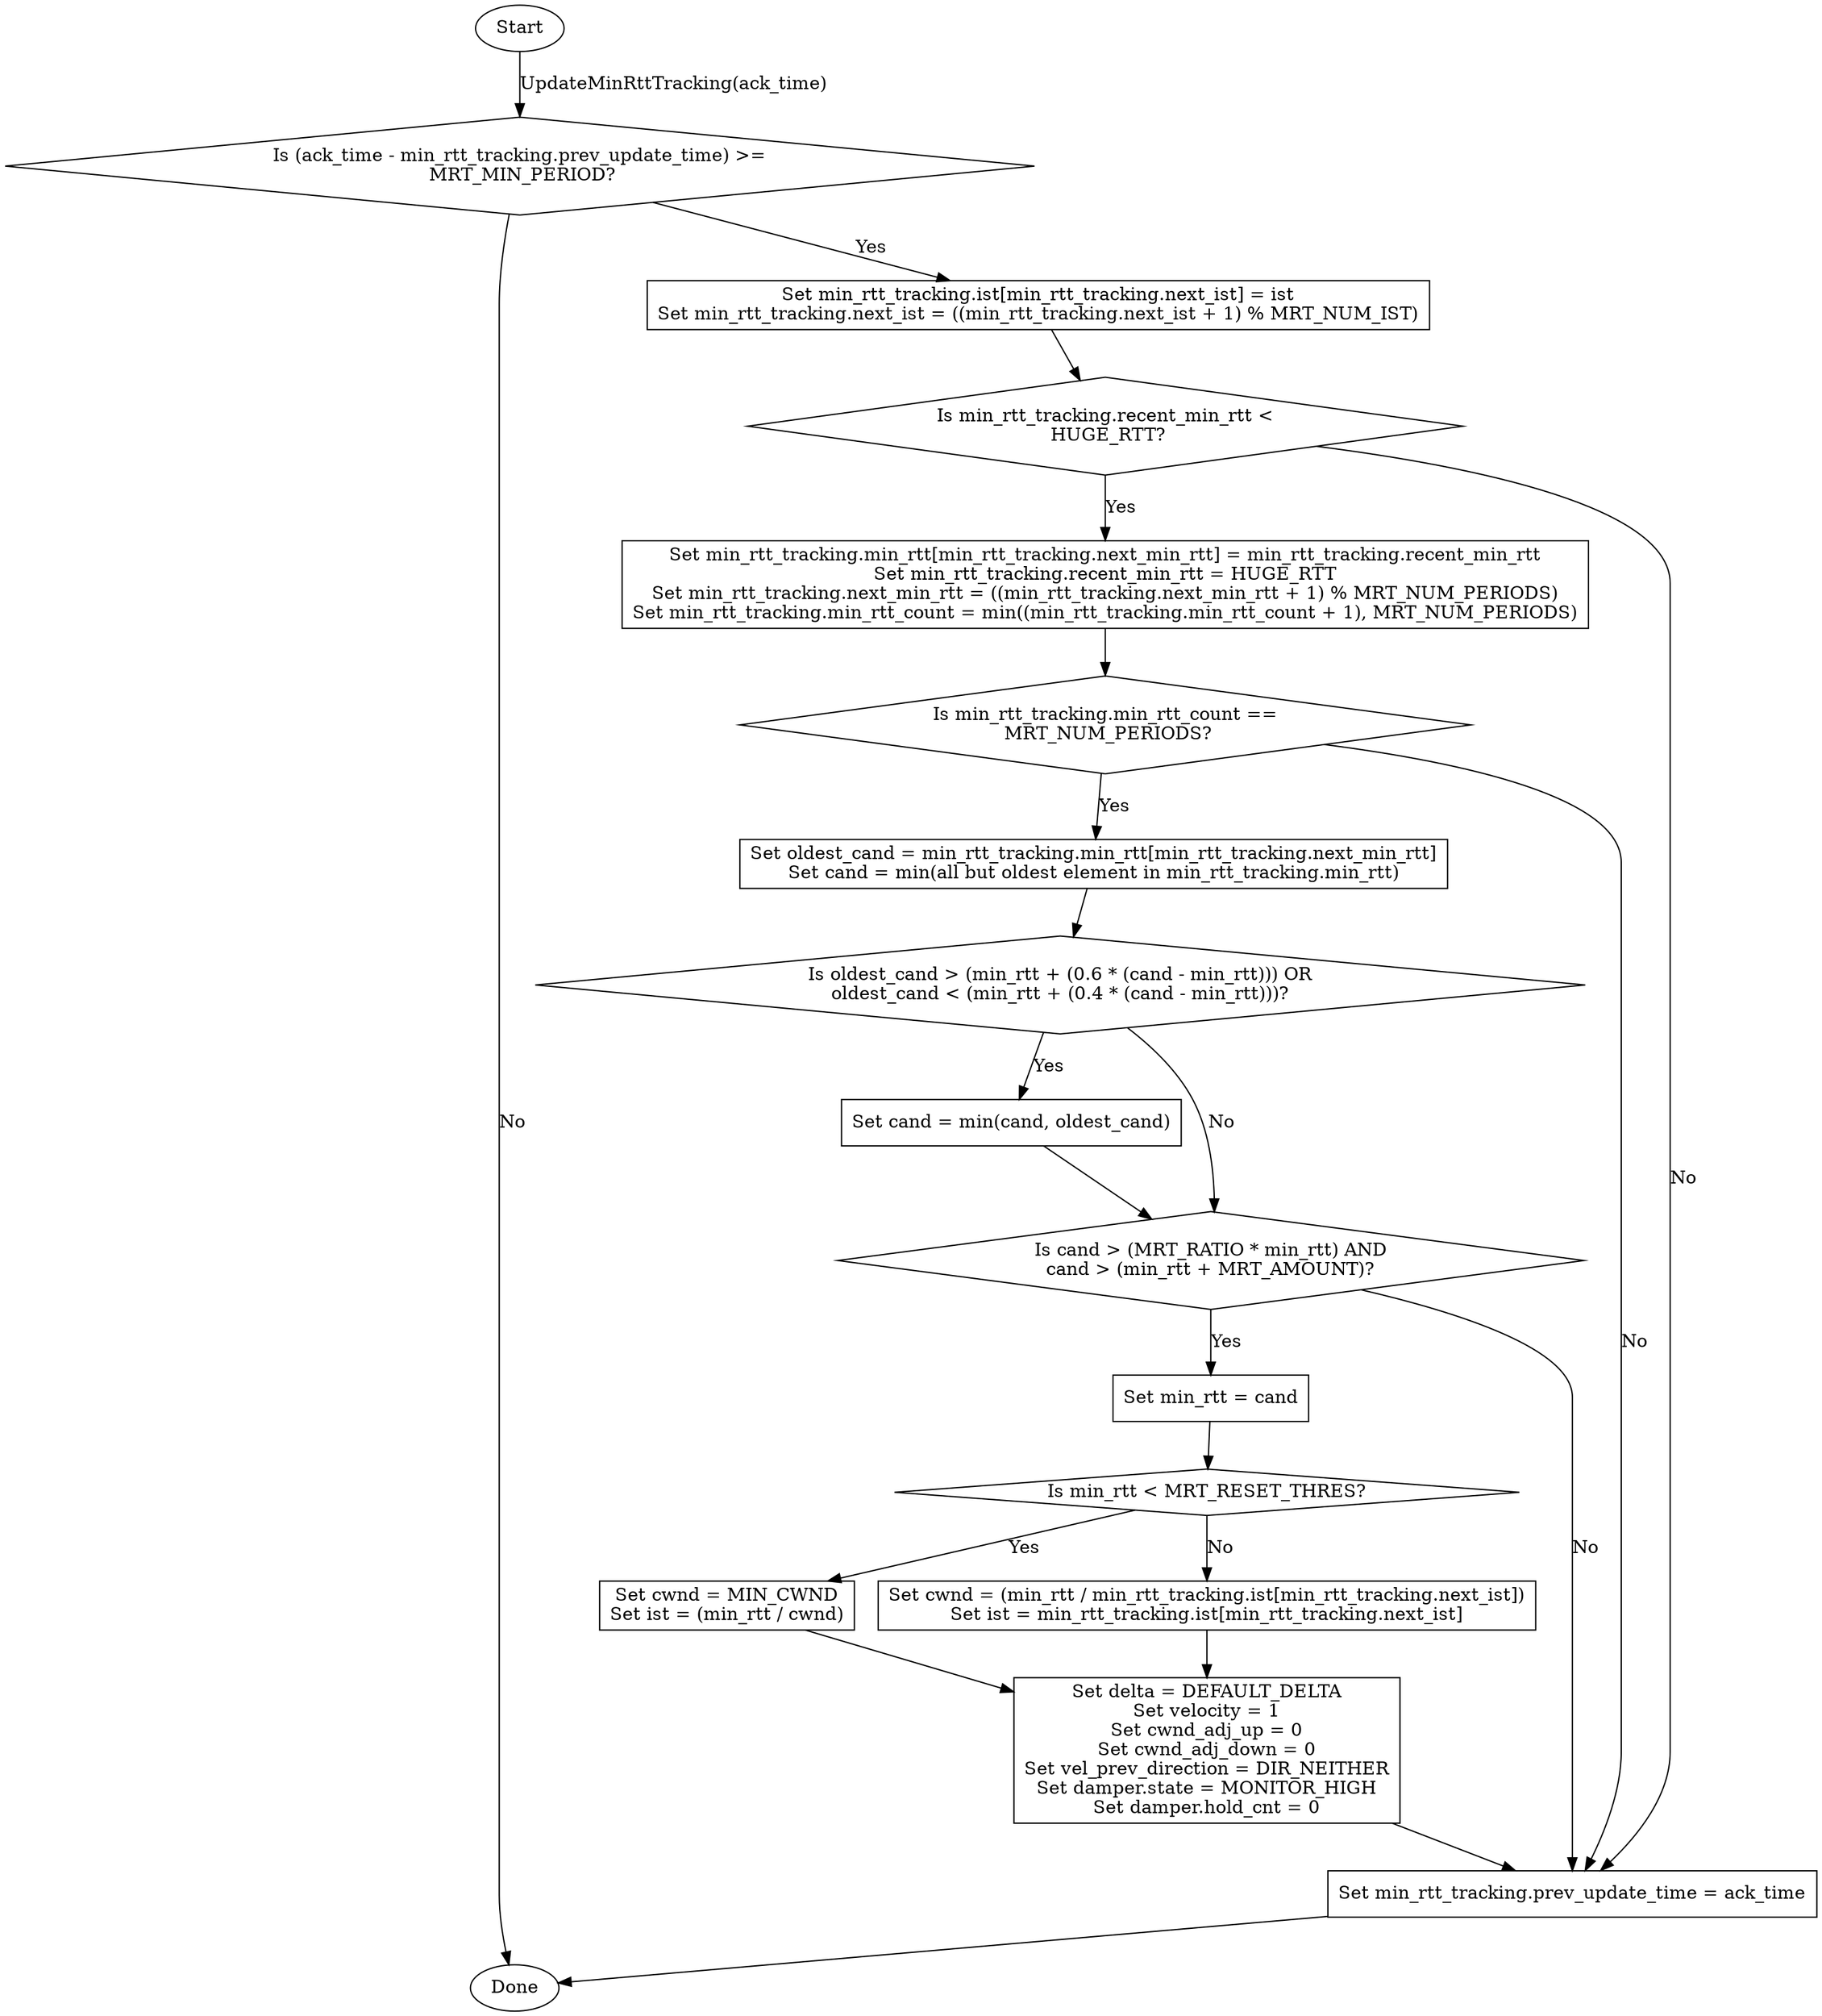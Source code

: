 digraph sliq_copa2_updateminrtttracking {
    strt [ shape = ellipse, label = "Start" ];
    done [ shape = ellipse, label = "Done" ];
    blk1 [ shape = box,     label = "Set min_rtt_tracking.ist[min_rtt_tracking.next_ist] = ist\nSet min_rtt_tracking.next_ist = ((min_rtt_tracking.next_ist + 1) % MRT_NUM_IST)" ];
    blk2 [ shape = box,     label = "Set min_rtt_tracking.min_rtt[min_rtt_tracking.next_min_rtt] = min_rtt_tracking.recent_min_rtt\nSet min_rtt_tracking.recent_min_rtt = HUGE_RTT\nSet min_rtt_tracking.next_min_rtt = ((min_rtt_tracking.next_min_rtt + 1) % MRT_NUM_PERIODS)\nSet min_rtt_tracking.min_rtt_count = min((min_rtt_tracking.min_rtt_count + 1), MRT_NUM_PERIODS)" ];
    blk3 [ shape = box,     label = "Set oldest_cand = min_rtt_tracking.min_rtt[min_rtt_tracking.next_min_rtt]\nSet cand = min(all but oldest element in min_rtt_tracking.min_rtt)" ];
    blk4 [ shape = box,     label = "Set cand = min(cand, oldest_cand)" ];
    blk5 [ shape = box,     label = "Set min_rtt = cand" ];
    blk6 [ shape = box,     label = "Set cwnd = MIN_CWND\nSet ist = (min_rtt / cwnd)" ];
    blk7 [ shape = box,     label = "Set cwnd = (min_rtt / min_rtt_tracking.ist[min_rtt_tracking.next_ist])\nSet ist = min_rtt_tracking.ist[min_rtt_tracking.next_ist]" ];
    blk8 [ shape = box,     label = "Set delta = DEFAULT_DELTA\nSet velocity = 1\nSet cwnd_adj_up = 0\nSet cwnd_adj_down = 0\nSet vel_prev_direction = DIR_NEITHER\nSet damper.state = MONITOR_HIGH\nSet damper.hold_cnt = 0" ];
    blk9 [ shape = box,     label = "Set min_rtt_tracking.prev_update_time = ack_time" ];
    dsc1 [ shape = diamond, label = "Is (ack_time - min_rtt_tracking.prev_update_time) >=\n MRT_MIN_PERIOD?" ];
    dsc2 [ shape = diamond, label = "Is min_rtt_tracking.recent_min_rtt <\n HUGE_RTT?" ];
    dsc3 [ shape = diamond, label = "Is min_rtt_tracking.min_rtt_count ==\n MRT_NUM_PERIODS?" ];
    dsc4 [ shape = diamond, label = "Is oldest_cand > (min_rtt + (0.6 * (cand - min_rtt))) OR\noldest_cand < (min_rtt + (0.4 * (cand - min_rtt)))?" ];
    dsc5 [ shape = diamond, label = "Is cand > (MRT_RATIO * min_rtt) AND\ncand > (min_rtt + MRT_AMOUNT)?" ];
    dsc6 [ shape = diamond, label = "Is min_rtt < MRT_RESET_THRES?" ];

    strt -> dsc1 [ label = "UpdateMinRttTracking(ack_time)" ];
    dsc1 -> blk1 [ label = "Yes" ];
    dsc1 -> done [ label = "No" ];
    blk1 -> dsc2;
    dsc2 -> blk2 [ label = "Yes" ];
    dsc2 -> blk9 [ label = "No" ];
    blk2 -> dsc3;
    dsc3 -> blk3 [ label = "Yes" ];
    dsc3 -> blk9 [ label = "No" ];
    blk3 -> dsc4;
    dsc4 -> blk4 [ label = "Yes" ];
    dsc4 -> dsc5 [ label = "No" ];
    blk4 -> dsc5;
    dsc5 -> blk5 [ label = "Yes" ];
    dsc5 -> blk9 [ label = "No" ];
    blk5 -> dsc6;
    dsc6 -> blk6 [ label = "Yes" ];
    dsc6 -> blk7 [ label = "No" ];
    blk6 -> blk8;
    blk7 -> blk8;
    blk8 -> blk9;
    blk9 -> done;
}
